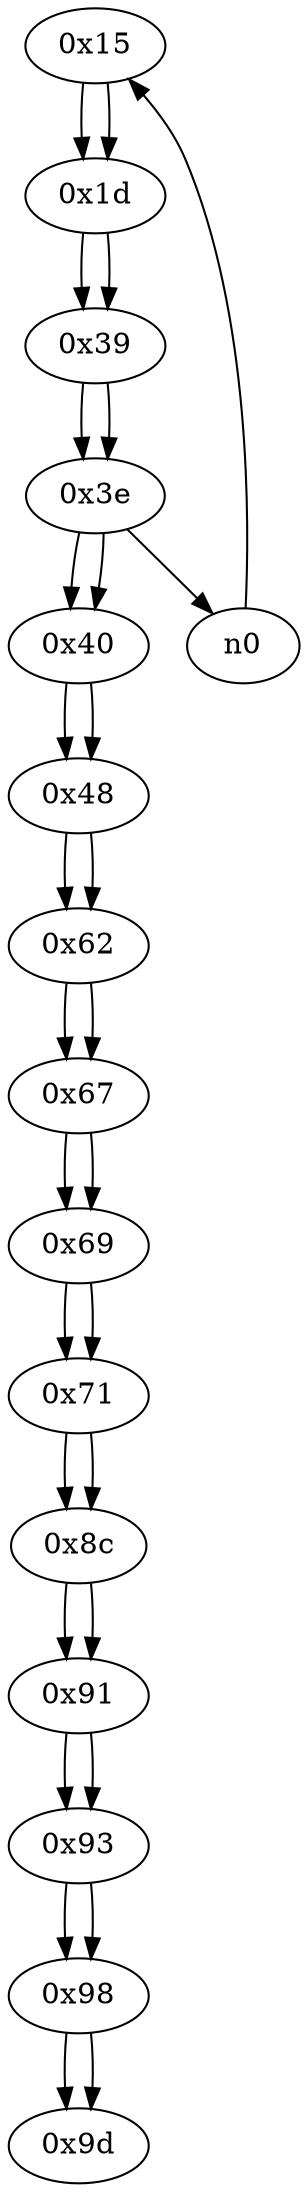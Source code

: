 digraph G{
/* nodes */
/* Start Freq.: 87156 */
/* entry: 0x15  */
  n1 [label="0x15"]
  n2 [label="0x1d"]
  n3 [label="0x39"]
  n4 [label="0x3e"]
  n5 [label="0x40"]
  n6 [label="0x48"]
  n7 [label="0x62"]
  n8 [label="0x67"]
  n9 [label="0x69"]
  na [label="0x71"]
  nb [label="0x8c"]
  nc [label="0x91"]
  nd [label="0x93"]
  ne [label="0x98"]
  nf [label="0x9d"]
/* edges */
n1 -> n2;
n0 -> n1;
n2 -> n3;
n1 -> n2;
n3 -> n4;
n2 -> n3;
n4 -> n0;
n4 -> n5;
n3 -> n4;
n5 -> n6;
n4 -> n5;
n6 -> n7;
n5 -> n6;
n7 -> n8;
n6 -> n7;
n8 -> n9;
n7 -> n8;
n9 -> na;
n8 -> n9;
na -> nb;
n9 -> na;
nb -> nc;
na -> nb;
nc -> nd;
nb -> nc;
nd -> ne;
nc -> nd;
ne -> nf;
nd -> ne;
ne -> nf;
}
